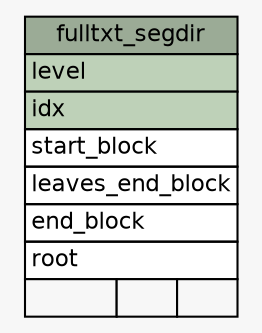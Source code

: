 // dot 2.34.0 on Linux 3.11.6-1-ARCH
// SchemaSpy rev 590
digraph "fulltxt_segdir" {
  graph [
    rankdir="RL"
    bgcolor="#f7f7f7"
    nodesep="0.18"
    ranksep="0.46"
    fontname="Helvetica"
    fontsize="11"
  ];
  node [
    fontname="Helvetica"
    fontsize="11"
    shape="plaintext"
  ];
  edge [
    arrowsize="0.8"
  ];
  "fulltxt_segdir" [
    label=<
    <TABLE BORDER="0" CELLBORDER="1" CELLSPACING="0" BGCOLOR="#ffffff">
      <TR><TD COLSPAN="3" BGCOLOR="#9bab96" ALIGN="CENTER">fulltxt_segdir</TD></TR>
      <TR><TD PORT="level" COLSPAN="3" BGCOLOR="#bed1b8" ALIGN="LEFT">level</TD></TR>
      <TR><TD PORT="idx" COLSPAN="3" BGCOLOR="#bed1b8" ALIGN="LEFT">idx</TD></TR>
      <TR><TD PORT="start_block" COLSPAN="3" ALIGN="LEFT">start_block</TD></TR>
      <TR><TD PORT="leaves_end_block" COLSPAN="3" ALIGN="LEFT">leaves_end_block</TD></TR>
      <TR><TD PORT="end_block" COLSPAN="3" ALIGN="LEFT">end_block</TD></TR>
      <TR><TD PORT="root" COLSPAN="3" ALIGN="LEFT">root</TD></TR>
      <TR><TD ALIGN="LEFT" BGCOLOR="#f7f7f7">  </TD><TD ALIGN="RIGHT" BGCOLOR="#f7f7f7">  </TD><TD ALIGN="RIGHT" BGCOLOR="#f7f7f7">  </TD></TR>
    </TABLE>>
    URL="tables/fulltxt_segdir.html"
    tooltip="fulltxt_segdir"
  ];
}
